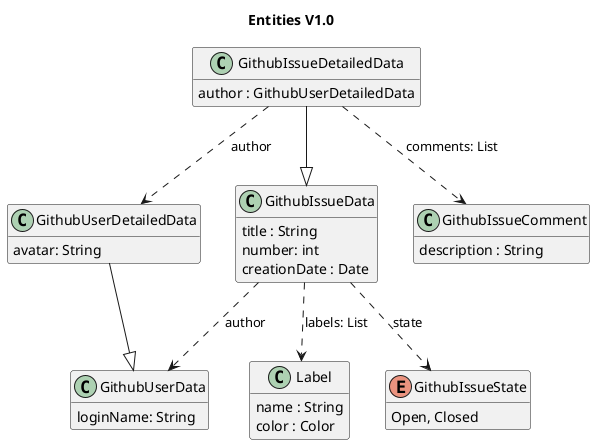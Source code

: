 @startuml entities
title Entities V1.0
hide empty members
class GithubUserData{
    loginName: String
}
class GithubUserDetailedData{
    avatar: String
}
class Label
{
    name : String
    color : Color
}
enum GithubIssueState {
    Open, Closed
    }

Class GithubIssueData{
title : String
number: int
creationDate : Date
}
Class GithubIssueComment{
description : String
}
Class GithubIssueDetailedData{
author : GithubUserDetailedData

}
GithubIssueData ..> Label : labels: List
GithubIssueDetailedData ..> GithubIssueComment : comments: List
GithubIssueData ..> GithubUserData : author
GithubIssueData ..> GithubIssueState : state
GithubIssueDetailedData ..> GithubUserDetailedData : author
GithubUserDetailedData --|> GithubUserData
GithubIssueDetailedData --|> GithubIssueData
@enduml